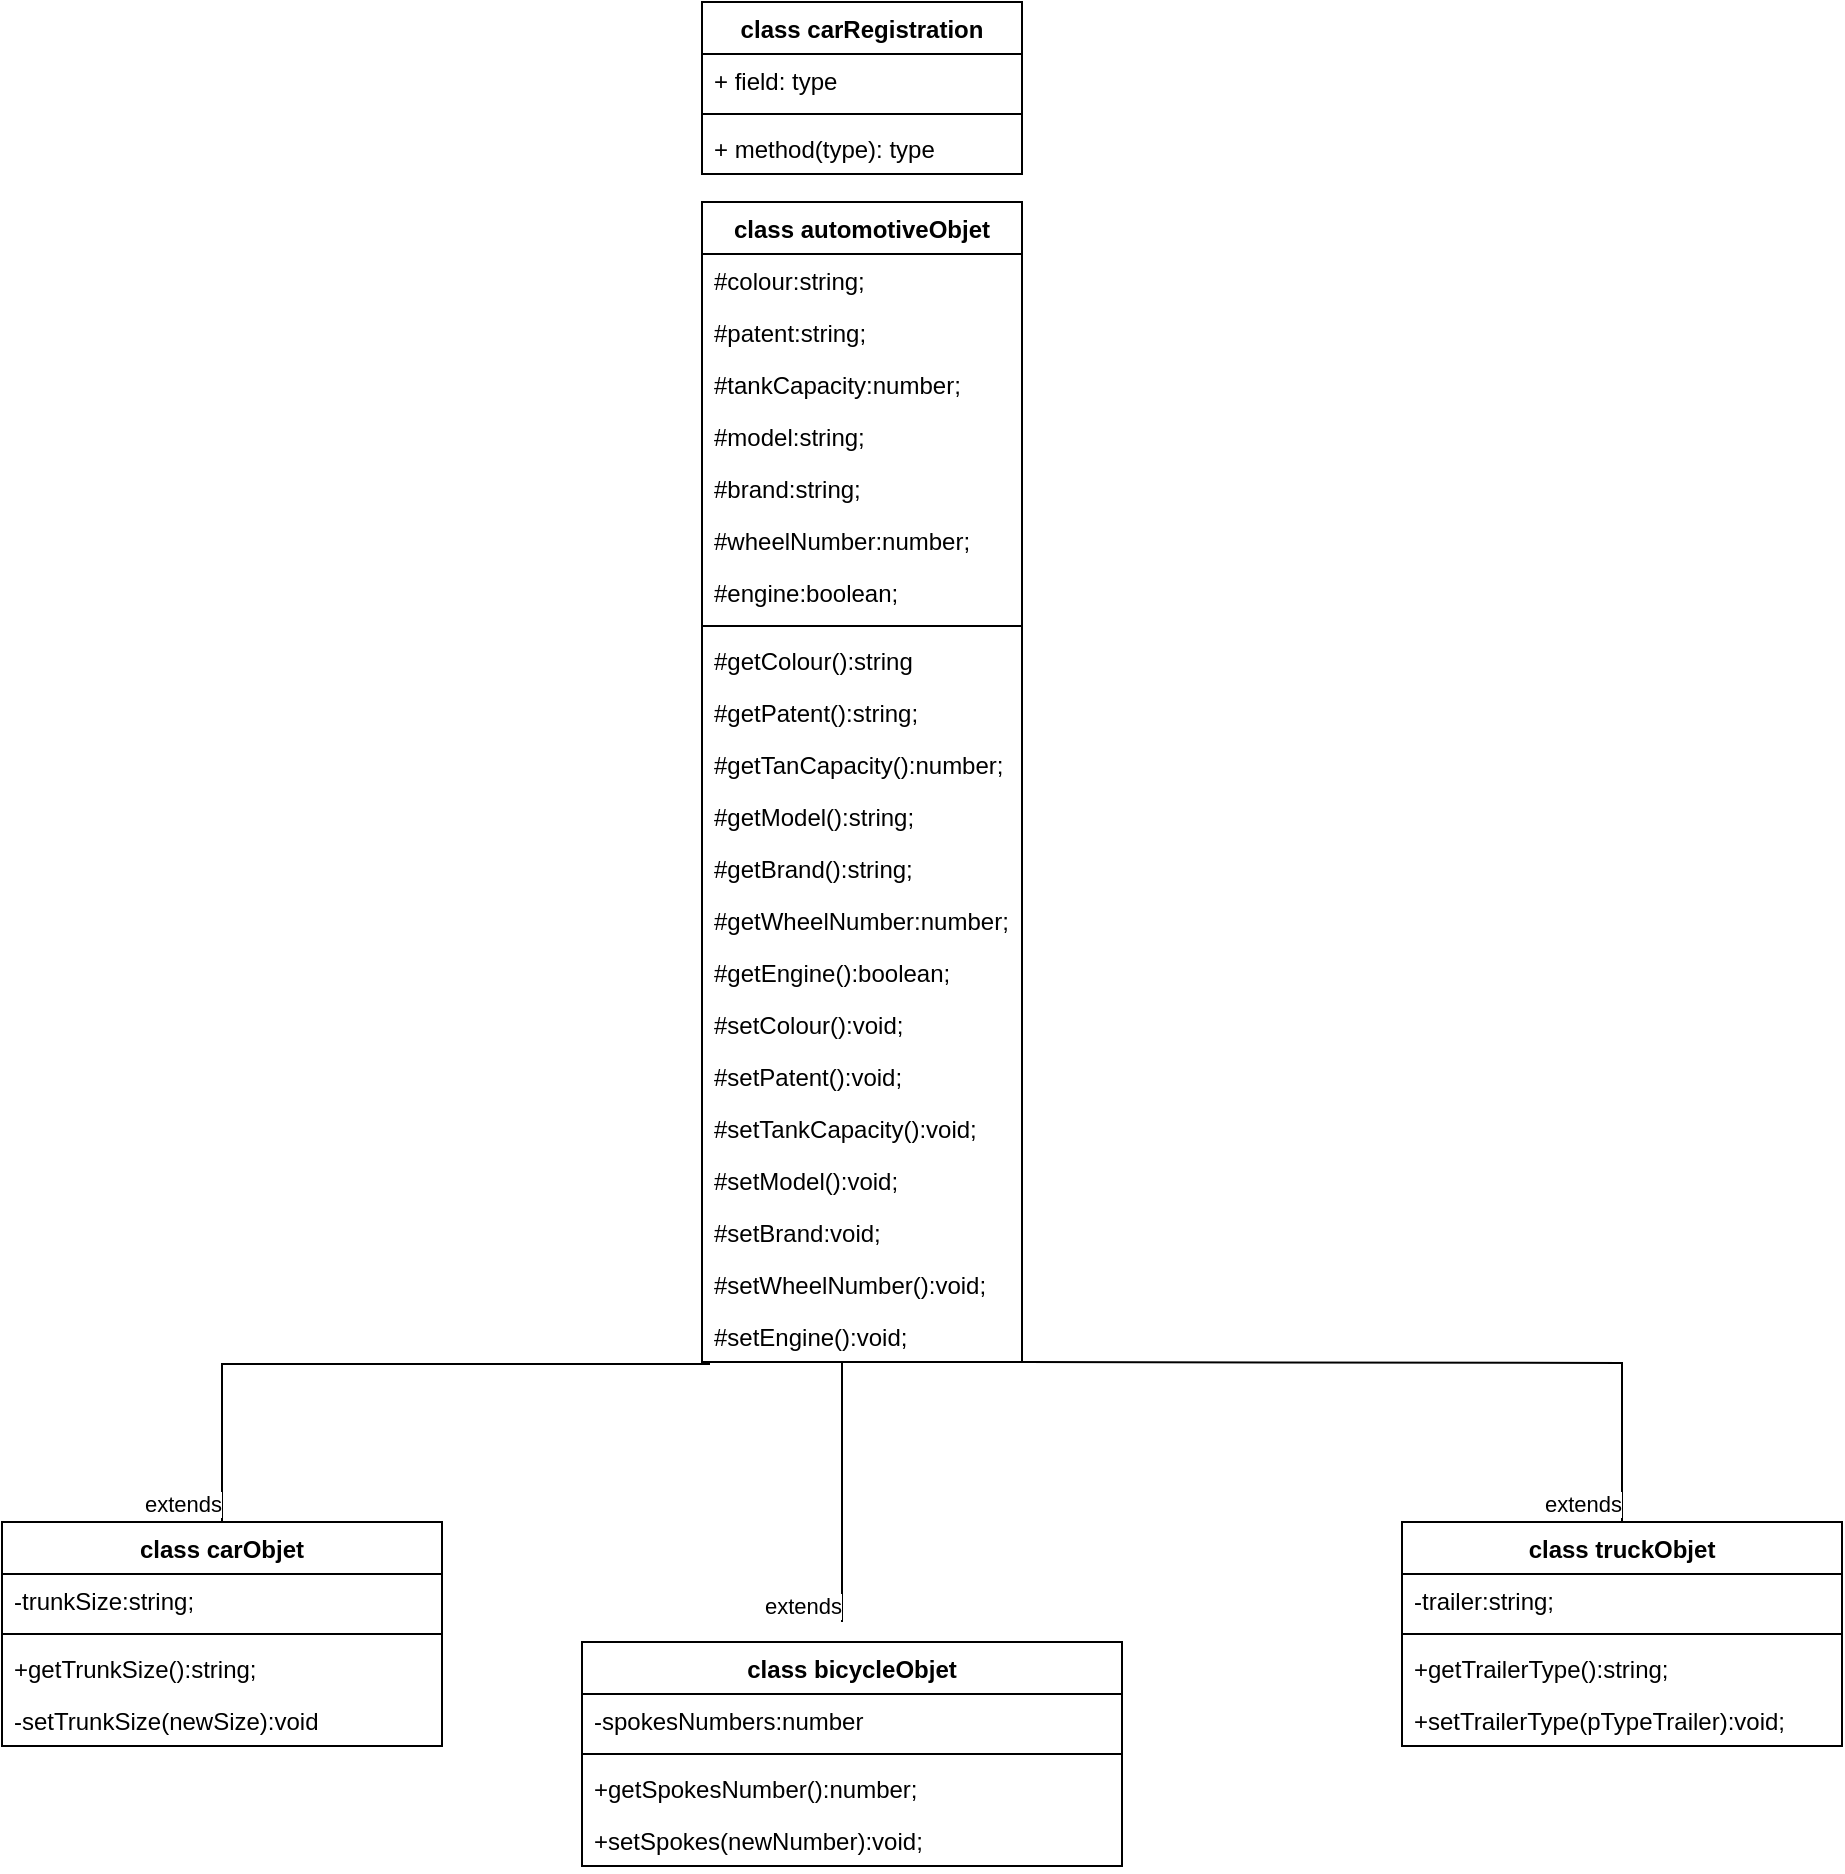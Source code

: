 <mxfile version="20.3.7" type="github">
  <diagram name="Page-1" id="e7e014a7-5840-1c2e-5031-d8a46d1fe8dd">
    <mxGraphModel dx="1108" dy="460" grid="1" gridSize="10" guides="1" tooltips="1" connect="1" arrows="1" fold="1" page="1" pageScale="1" pageWidth="1200" pageHeight="1920" background="none" math="0" shadow="0">
      <root>
        <mxCell id="0" />
        <mxCell id="1" parent="0" />
        <mxCell id="Vqm908BKQOVYGzbheek5-41" value="class carRegistration" style="swimlane;fontStyle=1;align=center;verticalAlign=top;childLayout=stackLayout;horizontal=1;startSize=26;horizontalStack=0;resizeParent=1;resizeParentMax=0;resizeLast=0;collapsible=1;marginBottom=0;" parent="1" vertex="1">
          <mxGeometry x="530" y="10" width="160" height="86" as="geometry" />
        </mxCell>
        <mxCell id="Vqm908BKQOVYGzbheek5-42" value="+ field: type" style="text;strokeColor=none;fillColor=none;align=left;verticalAlign=top;spacingLeft=4;spacingRight=4;overflow=hidden;rotatable=0;points=[[0,0.5],[1,0.5]];portConstraint=eastwest;" parent="Vqm908BKQOVYGzbheek5-41" vertex="1">
          <mxGeometry y="26" width="160" height="26" as="geometry" />
        </mxCell>
        <mxCell id="Vqm908BKQOVYGzbheek5-43" value="" style="line;strokeWidth=1;fillColor=none;align=left;verticalAlign=middle;spacingTop=-1;spacingLeft=3;spacingRight=3;rotatable=0;labelPosition=right;points=[];portConstraint=eastwest;strokeColor=inherit;" parent="Vqm908BKQOVYGzbheek5-41" vertex="1">
          <mxGeometry y="52" width="160" height="8" as="geometry" />
        </mxCell>
        <mxCell id="Vqm908BKQOVYGzbheek5-44" value="+ method(type): type" style="text;strokeColor=none;fillColor=none;align=left;verticalAlign=top;spacingLeft=4;spacingRight=4;overflow=hidden;rotatable=0;points=[[0,0.5],[1,0.5]];portConstraint=eastwest;" parent="Vqm908BKQOVYGzbheek5-41" vertex="1">
          <mxGeometry y="60" width="160" height="26" as="geometry" />
        </mxCell>
        <mxCell id="Vqm908BKQOVYGzbheek5-45" value="class automotiveObjet" style="swimlane;fontStyle=1;align=center;verticalAlign=top;childLayout=stackLayout;horizontal=1;startSize=26;horizontalStack=0;resizeParent=1;resizeParentMax=0;resizeLast=0;collapsible=1;marginBottom=0;" parent="1" vertex="1">
          <mxGeometry x="530" y="110" width="160" height="580" as="geometry" />
        </mxCell>
        <mxCell id="Vqm908BKQOVYGzbheek5-46" value="#colour:string;" style="text;strokeColor=none;fillColor=none;align=left;verticalAlign=top;spacingLeft=4;spacingRight=4;overflow=hidden;rotatable=0;points=[[0,0.5],[1,0.5]];portConstraint=eastwest;" parent="Vqm908BKQOVYGzbheek5-45" vertex="1">
          <mxGeometry y="26" width="160" height="26" as="geometry" />
        </mxCell>
        <mxCell id="Vqm908BKQOVYGzbheek5-65" value="#patent:string;" style="text;strokeColor=none;fillColor=none;align=left;verticalAlign=top;spacingLeft=4;spacingRight=4;overflow=hidden;rotatable=0;points=[[0,0.5],[1,0.5]];portConstraint=eastwest;" parent="Vqm908BKQOVYGzbheek5-45" vertex="1">
          <mxGeometry y="52" width="160" height="26" as="geometry" />
        </mxCell>
        <mxCell id="Vqm908BKQOVYGzbheek5-66" value="#tankCapacity:number;" style="text;strokeColor=none;fillColor=none;align=left;verticalAlign=top;spacingLeft=4;spacingRight=4;overflow=hidden;rotatable=0;points=[[0,0.5],[1,0.5]];portConstraint=eastwest;" parent="Vqm908BKQOVYGzbheek5-45" vertex="1">
          <mxGeometry y="78" width="160" height="26" as="geometry" />
        </mxCell>
        <mxCell id="Vqm908BKQOVYGzbheek5-67" value="#model:string;" style="text;strokeColor=none;fillColor=none;align=left;verticalAlign=top;spacingLeft=4;spacingRight=4;overflow=hidden;rotatable=0;points=[[0,0.5],[1,0.5]];portConstraint=eastwest;" parent="Vqm908BKQOVYGzbheek5-45" vertex="1">
          <mxGeometry y="104" width="160" height="26" as="geometry" />
        </mxCell>
        <mxCell id="Vqm908BKQOVYGzbheek5-69" value="#brand:string;" style="text;strokeColor=none;fillColor=none;align=left;verticalAlign=top;spacingLeft=4;spacingRight=4;overflow=hidden;rotatable=0;points=[[0,0.5],[1,0.5]];portConstraint=eastwest;" parent="Vqm908BKQOVYGzbheek5-45" vertex="1">
          <mxGeometry y="130" width="160" height="26" as="geometry" />
        </mxCell>
        <mxCell id="Vqm908BKQOVYGzbheek5-68" value="#wheelNumber:number;" style="text;strokeColor=none;fillColor=none;align=left;verticalAlign=top;spacingLeft=4;spacingRight=4;overflow=hidden;rotatable=0;points=[[0,0.5],[1,0.5]];portConstraint=eastwest;" parent="Vqm908BKQOVYGzbheek5-45" vertex="1">
          <mxGeometry y="156" width="160" height="26" as="geometry" />
        </mxCell>
        <mxCell id="Vqm908BKQOVYGzbheek5-75" value="#engine:boolean;" style="text;strokeColor=none;fillColor=none;align=left;verticalAlign=top;spacingLeft=4;spacingRight=4;overflow=hidden;rotatable=0;points=[[0,0.5],[1,0.5]];portConstraint=eastwest;" parent="Vqm908BKQOVYGzbheek5-45" vertex="1">
          <mxGeometry y="182" width="160" height="26" as="geometry" />
        </mxCell>
        <mxCell id="Vqm908BKQOVYGzbheek5-47" value="" style="line;strokeWidth=1;fillColor=none;align=left;verticalAlign=middle;spacingTop=-1;spacingLeft=3;spacingRight=3;rotatable=0;labelPosition=right;points=[];portConstraint=eastwest;strokeColor=inherit;" parent="Vqm908BKQOVYGzbheek5-45" vertex="1">
          <mxGeometry y="208" width="160" height="8" as="geometry" />
        </mxCell>
        <mxCell id="Vqm908BKQOVYGzbheek5-71" value="#getColour():string" style="text;strokeColor=none;fillColor=none;align=left;verticalAlign=top;spacingLeft=4;spacingRight=4;overflow=hidden;rotatable=0;points=[[0,0.5],[1,0.5]];portConstraint=eastwest;" parent="Vqm908BKQOVYGzbheek5-45" vertex="1">
          <mxGeometry y="216" width="160" height="26" as="geometry" />
        </mxCell>
        <mxCell id="Vqm908BKQOVYGzbheek5-72" value="#getPatent():string;" style="text;strokeColor=none;fillColor=none;align=left;verticalAlign=top;spacingLeft=4;spacingRight=4;overflow=hidden;rotatable=0;points=[[0,0.5],[1,0.5]];portConstraint=eastwest;" parent="Vqm908BKQOVYGzbheek5-45" vertex="1">
          <mxGeometry y="242" width="160" height="26" as="geometry" />
        </mxCell>
        <mxCell id="Vqm908BKQOVYGzbheek5-70" value="#getTanCapacity():number;" style="text;strokeColor=none;fillColor=none;align=left;verticalAlign=top;spacingLeft=4;spacingRight=4;overflow=hidden;rotatable=0;points=[[0,0.5],[1,0.5]];portConstraint=eastwest;" parent="Vqm908BKQOVYGzbheek5-45" vertex="1">
          <mxGeometry y="268" width="160" height="26" as="geometry" />
        </mxCell>
        <mxCell id="Vqm908BKQOVYGzbheek5-74" value="#getModel():string;" style="text;strokeColor=none;fillColor=none;align=left;verticalAlign=top;spacingLeft=4;spacingRight=4;overflow=hidden;rotatable=0;points=[[0,0.5],[1,0.5]];portConstraint=eastwest;" parent="Vqm908BKQOVYGzbheek5-45" vertex="1">
          <mxGeometry y="294" width="160" height="26" as="geometry" />
        </mxCell>
        <mxCell id="Vqm908BKQOVYGzbheek5-73" value="#getBrand():string;" style="text;strokeColor=none;fillColor=none;align=left;verticalAlign=top;spacingLeft=4;spacingRight=4;overflow=hidden;rotatable=0;points=[[0,0.5],[1,0.5]];portConstraint=eastwest;" parent="Vqm908BKQOVYGzbheek5-45" vertex="1">
          <mxGeometry y="320" width="160" height="26" as="geometry" />
        </mxCell>
        <mxCell id="Vqm908BKQOVYGzbheek5-48" value="#getWheelNumber:number;" style="text;strokeColor=none;fillColor=none;align=left;verticalAlign=top;spacingLeft=4;spacingRight=4;overflow=hidden;rotatable=0;points=[[0,0.5],[1,0.5]];portConstraint=eastwest;" parent="Vqm908BKQOVYGzbheek5-45" vertex="1">
          <mxGeometry y="346" width="160" height="26" as="geometry" />
        </mxCell>
        <mxCell id="Vqm908BKQOVYGzbheek5-76" value="#getEngine():boolean;" style="text;strokeColor=none;fillColor=none;align=left;verticalAlign=top;spacingLeft=4;spacingRight=4;overflow=hidden;rotatable=0;points=[[0,0.5],[1,0.5]];portConstraint=eastwest;" parent="Vqm908BKQOVYGzbheek5-45" vertex="1">
          <mxGeometry y="372" width="160" height="26" as="geometry" />
        </mxCell>
        <mxCell id="4XlIdxBGh-J4RA4Cl8wS-14" value="#setColour():void;" style="text;strokeColor=none;fillColor=none;align=left;verticalAlign=top;spacingLeft=4;spacingRight=4;overflow=hidden;rotatable=0;points=[[0,0.5],[1,0.5]];portConstraint=eastwest;" parent="Vqm908BKQOVYGzbheek5-45" vertex="1">
          <mxGeometry y="398" width="160" height="26" as="geometry" />
        </mxCell>
        <mxCell id="4XlIdxBGh-J4RA4Cl8wS-15" value="#setPatent():void;" style="text;strokeColor=none;fillColor=none;align=left;verticalAlign=top;spacingLeft=4;spacingRight=4;overflow=hidden;rotatable=0;points=[[0,0.5],[1,0.5]];portConstraint=eastwest;" parent="Vqm908BKQOVYGzbheek5-45" vertex="1">
          <mxGeometry y="424" width="160" height="26" as="geometry" />
        </mxCell>
        <mxCell id="4XlIdxBGh-J4RA4Cl8wS-16" value="#setTankCapacity():void;" style="text;strokeColor=none;fillColor=none;align=left;verticalAlign=top;spacingLeft=4;spacingRight=4;overflow=hidden;rotatable=0;points=[[0,0.5],[1,0.5]];portConstraint=eastwest;" parent="Vqm908BKQOVYGzbheek5-45" vertex="1">
          <mxGeometry y="450" width="160" height="26" as="geometry" />
        </mxCell>
        <mxCell id="4XlIdxBGh-J4RA4Cl8wS-17" value="#setModel():void;" style="text;strokeColor=none;fillColor=none;align=left;verticalAlign=top;spacingLeft=4;spacingRight=4;overflow=hidden;rotatable=0;points=[[0,0.5],[1,0.5]];portConstraint=eastwest;" parent="Vqm908BKQOVYGzbheek5-45" vertex="1">
          <mxGeometry y="476" width="160" height="26" as="geometry" />
        </mxCell>
        <mxCell id="4XlIdxBGh-J4RA4Cl8wS-18" value="#setBrand:void;" style="text;strokeColor=none;fillColor=none;align=left;verticalAlign=top;spacingLeft=4;spacingRight=4;overflow=hidden;rotatable=0;points=[[0,0.5],[1,0.5]];portConstraint=eastwest;" parent="Vqm908BKQOVYGzbheek5-45" vertex="1">
          <mxGeometry y="502" width="160" height="26" as="geometry" />
        </mxCell>
        <mxCell id="4XlIdxBGh-J4RA4Cl8wS-19" value="#setWheelNumber():void;" style="text;strokeColor=none;fillColor=none;align=left;verticalAlign=top;spacingLeft=4;spacingRight=4;overflow=hidden;rotatable=0;points=[[0,0.5],[1,0.5]];portConstraint=eastwest;" parent="Vqm908BKQOVYGzbheek5-45" vertex="1">
          <mxGeometry y="528" width="160" height="26" as="geometry" />
        </mxCell>
        <mxCell id="4XlIdxBGh-J4RA4Cl8wS-20" value="#setEngine():void;" style="text;strokeColor=none;fillColor=none;align=left;verticalAlign=top;spacingLeft=4;spacingRight=4;overflow=hidden;rotatable=0;points=[[0,0.5],[1,0.5]];portConstraint=eastwest;" parent="Vqm908BKQOVYGzbheek5-45" vertex="1">
          <mxGeometry y="554" width="160" height="26" as="geometry" />
        </mxCell>
        <mxCell id="Vqm908BKQOVYGzbheek5-49" value="class carObjet" style="swimlane;fontStyle=1;align=center;verticalAlign=top;childLayout=stackLayout;horizontal=1;startSize=26;horizontalStack=0;resizeParent=1;resizeParentMax=0;resizeLast=0;collapsible=1;marginBottom=0;" parent="1" vertex="1">
          <mxGeometry x="180" y="770" width="220" height="112" as="geometry" />
        </mxCell>
        <mxCell id="Vqm908BKQOVYGzbheek5-50" value="-trunkSize:string;" style="text;strokeColor=none;fillColor=none;align=left;verticalAlign=top;spacingLeft=4;spacingRight=4;overflow=hidden;rotatable=0;points=[[0,0.5],[1,0.5]];portConstraint=eastwest;" parent="Vqm908BKQOVYGzbheek5-49" vertex="1">
          <mxGeometry y="26" width="220" height="26" as="geometry" />
        </mxCell>
        <mxCell id="Vqm908BKQOVYGzbheek5-51" value="" style="line;strokeWidth=1;fillColor=none;align=left;verticalAlign=middle;spacingTop=-1;spacingLeft=3;spacingRight=3;rotatable=0;labelPosition=right;points=[];portConstraint=eastwest;strokeColor=inherit;" parent="Vqm908BKQOVYGzbheek5-49" vertex="1">
          <mxGeometry y="52" width="220" height="8" as="geometry" />
        </mxCell>
        <mxCell id="Vqm908BKQOVYGzbheek5-52" value="+getTrunkSize():string;" style="text;strokeColor=none;fillColor=none;align=left;verticalAlign=top;spacingLeft=4;spacingRight=4;overflow=hidden;rotatable=0;points=[[0,0.5],[1,0.5]];portConstraint=eastwest;" parent="Vqm908BKQOVYGzbheek5-49" vertex="1">
          <mxGeometry y="60" width="220" height="26" as="geometry" />
        </mxCell>
        <mxCell id="mUAXVgosOg8W1tjbMOvh-1" value="-setTrunkSize(newSize):void" style="text;strokeColor=none;fillColor=none;align=left;verticalAlign=top;spacingLeft=4;spacingRight=4;overflow=hidden;rotatable=0;points=[[0,0.5],[1,0.5]];portConstraint=eastwest;" vertex="1" parent="Vqm908BKQOVYGzbheek5-49">
          <mxGeometry y="86" width="220" height="26" as="geometry" />
        </mxCell>
        <mxCell id="Vqm908BKQOVYGzbheek5-53" value="class bicycleObjet" style="swimlane;fontStyle=1;align=center;verticalAlign=top;childLayout=stackLayout;horizontal=1;startSize=26;horizontalStack=0;resizeParent=1;resizeParentMax=0;resizeLast=0;collapsible=1;marginBottom=0;" parent="1" vertex="1">
          <mxGeometry x="470" y="830" width="270" height="112" as="geometry" />
        </mxCell>
        <mxCell id="Vqm908BKQOVYGzbheek5-54" value="-spokesNumbers:number" style="text;strokeColor=none;fillColor=none;align=left;verticalAlign=top;spacingLeft=4;spacingRight=4;overflow=hidden;rotatable=0;points=[[0,0.5],[1,0.5]];portConstraint=eastwest;" parent="Vqm908BKQOVYGzbheek5-53" vertex="1">
          <mxGeometry y="26" width="270" height="26" as="geometry" />
        </mxCell>
        <mxCell id="Vqm908BKQOVYGzbheek5-55" value="" style="line;strokeWidth=1;fillColor=none;align=left;verticalAlign=middle;spacingTop=-1;spacingLeft=3;spacingRight=3;rotatable=0;labelPosition=right;points=[];portConstraint=eastwest;strokeColor=inherit;" parent="Vqm908BKQOVYGzbheek5-53" vertex="1">
          <mxGeometry y="52" width="270" height="8" as="geometry" />
        </mxCell>
        <mxCell id="Vqm908BKQOVYGzbheek5-56" value="+getSpokesNumber():number;" style="text;strokeColor=none;fillColor=none;align=left;verticalAlign=top;spacingLeft=4;spacingRight=4;overflow=hidden;rotatable=0;points=[[0,0.5],[1,0.5]];portConstraint=eastwest;" parent="Vqm908BKQOVYGzbheek5-53" vertex="1">
          <mxGeometry y="60" width="270" height="26" as="geometry" />
        </mxCell>
        <mxCell id="J-OR3g7o93kbPiw6RYqA-25" value="+setSpokes(newNumber):void;" style="text;strokeColor=none;fillColor=none;align=left;verticalAlign=top;spacingLeft=4;spacingRight=4;overflow=hidden;rotatable=0;points=[[0,0.5],[1,0.5]];portConstraint=eastwest;" vertex="1" parent="Vqm908BKQOVYGzbheek5-53">
          <mxGeometry y="86" width="270" height="26" as="geometry" />
        </mxCell>
        <mxCell id="Vqm908BKQOVYGzbheek5-57" value="class truckObjet" style="swimlane;fontStyle=1;align=center;verticalAlign=top;childLayout=stackLayout;horizontal=1;startSize=26;horizontalStack=0;resizeParent=1;resizeParentMax=0;resizeLast=0;collapsible=1;marginBottom=0;" parent="1" vertex="1">
          <mxGeometry x="880" y="770" width="220" height="112" as="geometry" />
        </mxCell>
        <mxCell id="Vqm908BKQOVYGzbheek5-58" value="-trailer:string;" style="text;strokeColor=none;fillColor=none;align=left;verticalAlign=top;spacingLeft=4;spacingRight=4;overflow=hidden;rotatable=0;points=[[0,0.5],[1,0.5]];portConstraint=eastwest;" parent="Vqm908BKQOVYGzbheek5-57" vertex="1">
          <mxGeometry y="26" width="220" height="26" as="geometry" />
        </mxCell>
        <mxCell id="Vqm908BKQOVYGzbheek5-59" value="" style="line;strokeWidth=1;fillColor=none;align=left;verticalAlign=middle;spacingTop=-1;spacingLeft=3;spacingRight=3;rotatable=0;labelPosition=right;points=[];portConstraint=eastwest;strokeColor=inherit;" parent="Vqm908BKQOVYGzbheek5-57" vertex="1">
          <mxGeometry y="52" width="220" height="8" as="geometry" />
        </mxCell>
        <mxCell id="Vqm908BKQOVYGzbheek5-60" value="+getTrailerType():string;" style="text;strokeColor=none;fillColor=none;align=left;verticalAlign=top;spacingLeft=4;spacingRight=4;overflow=hidden;rotatable=0;points=[[0,0.5],[1,0.5]];portConstraint=eastwest;" parent="Vqm908BKQOVYGzbheek5-57" vertex="1">
          <mxGeometry y="60" width="220" height="26" as="geometry" />
        </mxCell>
        <mxCell id="J-OR3g7o93kbPiw6RYqA-2" value="+setTrailerType(pTypeTrailer):void;" style="text;strokeColor=none;fillColor=none;align=left;verticalAlign=top;spacingLeft=4;spacingRight=4;overflow=hidden;rotatable=0;points=[[0,0.5],[1,0.5]];portConstraint=eastwest;" vertex="1" parent="Vqm908BKQOVYGzbheek5-57">
          <mxGeometry y="86" width="220" height="26" as="geometry" />
        </mxCell>
        <mxCell id="J-OR3g7o93kbPiw6RYqA-12" value="" style="endArrow=none;html=1;edgeStyle=orthogonalEdgeStyle;rounded=0;entryX=0.5;entryY=0;entryDx=0;entryDy=0;" edge="1" parent="1" target="Vqm908BKQOVYGzbheek5-57">
          <mxGeometry relative="1" as="geometry">
            <mxPoint x="690" y="690" as="sourcePoint" />
            <mxPoint x="850" y="690" as="targetPoint" />
          </mxGeometry>
        </mxCell>
        <mxCell id="J-OR3g7o93kbPiw6RYqA-14" value="extends" style="edgeLabel;resizable=0;html=1;align=right;verticalAlign=bottom;" connectable="0" vertex="1" parent="J-OR3g7o93kbPiw6RYqA-12">
          <mxGeometry x="1" relative="1" as="geometry" />
        </mxCell>
        <mxCell id="J-OR3g7o93kbPiw6RYqA-19" value="" style="endArrow=none;html=1;edgeStyle=orthogonalEdgeStyle;rounded=0;exitX=0.025;exitY=1.038;exitDx=0;exitDy=0;exitPerimeter=0;entryX=0.5;entryY=0;entryDx=0;entryDy=0;" edge="1" parent="1" source="4XlIdxBGh-J4RA4Cl8wS-20" target="Vqm908BKQOVYGzbheek5-49">
          <mxGeometry relative="1" as="geometry">
            <mxPoint x="490" y="840" as="sourcePoint" />
            <mxPoint x="650" y="840" as="targetPoint" />
            <Array as="points">
              <mxPoint x="290" y="691" />
            </Array>
          </mxGeometry>
        </mxCell>
        <mxCell id="J-OR3g7o93kbPiw6RYqA-21" value="extends" style="edgeLabel;resizable=0;html=1;align=right;verticalAlign=bottom;" connectable="0" vertex="1" parent="J-OR3g7o93kbPiw6RYqA-19">
          <mxGeometry x="1" relative="1" as="geometry" />
        </mxCell>
        <mxCell id="J-OR3g7o93kbPiw6RYqA-22" value="" style="endArrow=none;html=1;edgeStyle=orthogonalEdgeStyle;rounded=0;" edge="1" parent="1">
          <mxGeometry relative="1" as="geometry">
            <mxPoint x="600" y="690" as="sourcePoint" />
            <mxPoint x="600" y="820" as="targetPoint" />
          </mxGeometry>
        </mxCell>
        <mxCell id="J-OR3g7o93kbPiw6RYqA-24" value="extends" style="edgeLabel;resizable=0;html=1;align=right;verticalAlign=bottom;" connectable="0" vertex="1" parent="J-OR3g7o93kbPiw6RYqA-22">
          <mxGeometry x="1" relative="1" as="geometry" />
        </mxCell>
      </root>
    </mxGraphModel>
  </diagram>
</mxfile>
